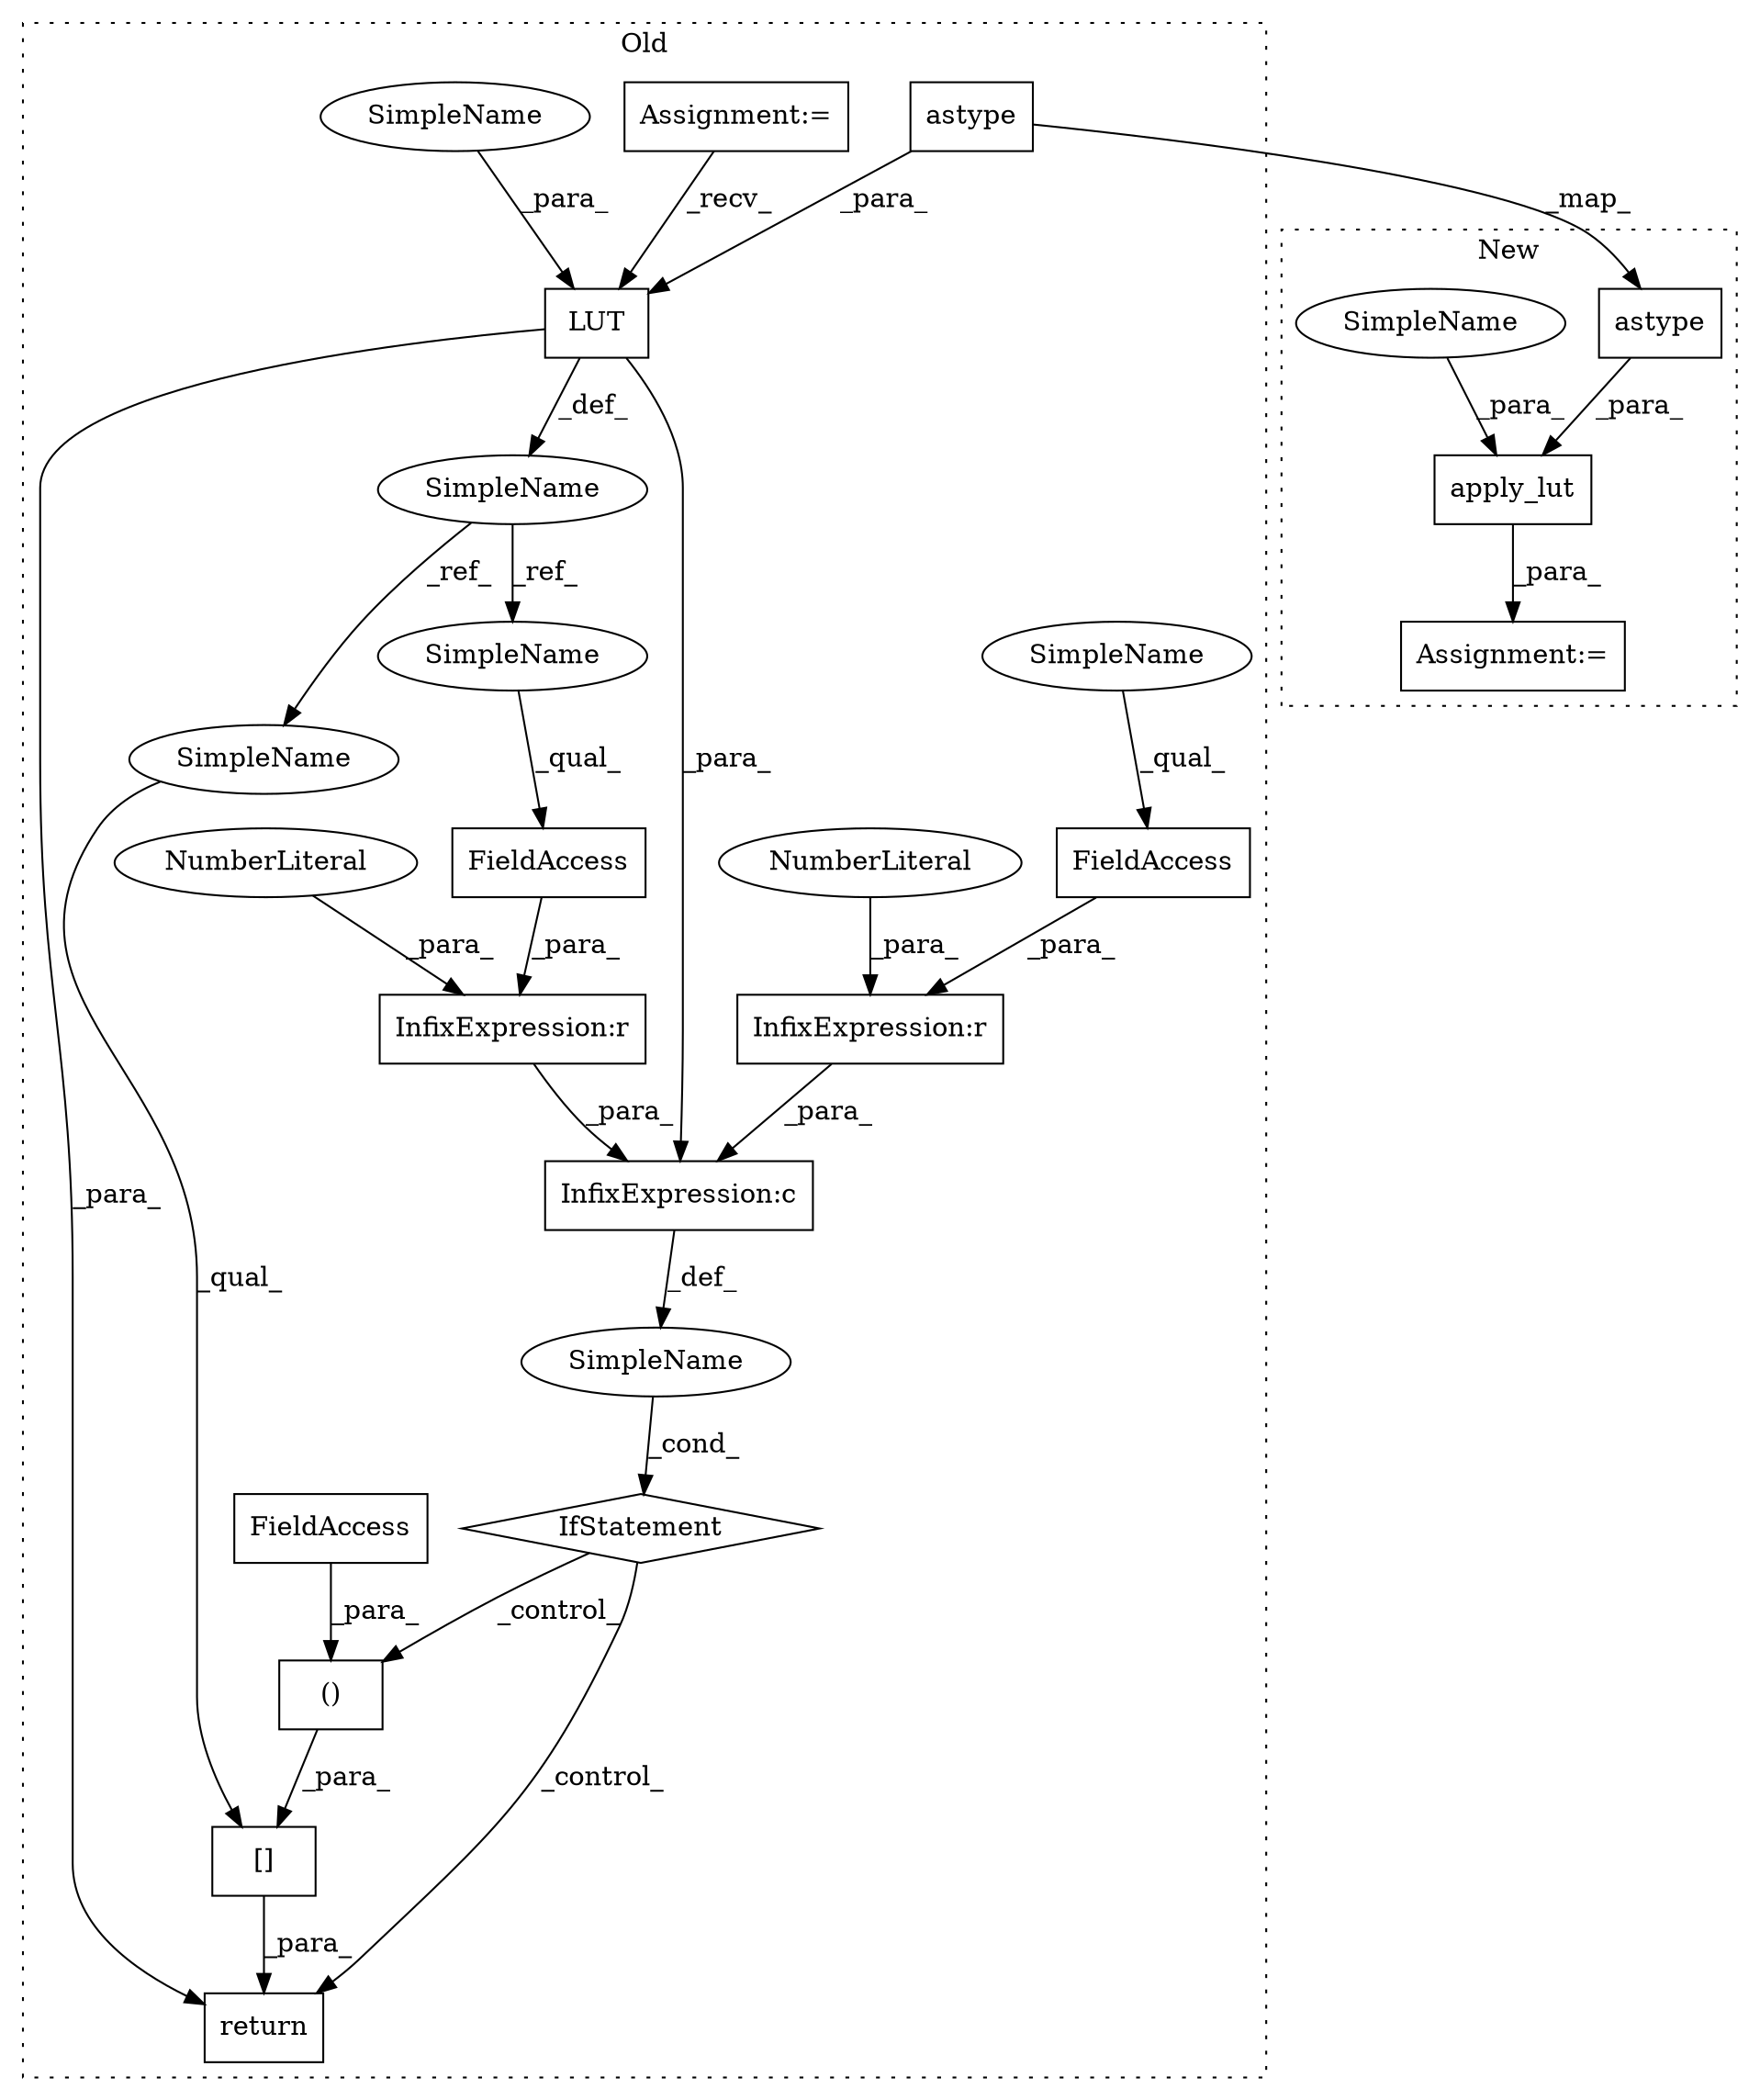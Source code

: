 digraph G {
subgraph cluster0 {
1 [label="IfStatement" a="25" s="5829,5871" l="4,2" shape="diamond"];
3 [label="()" a="106" s="5907" l="36" shape="box"];
4 [label="InfixExpression:r" a="27" s="5865" l="4" shape="box"];
5 [label="InfixExpression:r" a="27" s="5842" l="4" shape="box"];
6 [label="NumberLiteral" a="34" s="5869" l="1" shape="ellipse"];
7 [label="NumberLiteral" a="34" s="5846" l="1" shape="ellipse"];
8 [label="[]" a="2" s="5890,5943" l="17,2" shape="box"];
9 [label="InfixExpression:c" a="27" s="5848" l="4" shape="box"];
10 [label="SimpleName" a="42" s="5745" l="7" shape="ellipse"];
11 [label="FieldAccess" a="22" s="5853" l="12" shape="box"];
12 [label="FieldAccess" a="22" s="5834" l="8" shape="box"];
13 [label="LUT" a="32" s="5757,5820" l="4,1" shape="box"];
14 [label="FieldAccess" a="22" s="5930" l="13" shape="box"];
15 [label="astype" a="32" s="5803,5819" l="7,1" shape="box"];
17 [label="SimpleName" a="42" s="" l="" shape="ellipse"];
19 [label="Assignment:=" a="7" s="5245" l="3" shape="box"];
20 [label="return" a="41" s="5883" l="7" shape="box"];
21 [label="SimpleName" a="42" s="5890" l="7" shape="ellipse"];
22 [label="SimpleName" a="42" s="5853" l="7" shape="ellipse"];
23 [label="SimpleName" a="42" s="5834" l="3" shape="ellipse"];
24 [label="SimpleName" a="42" s="5761" l="3" shape="ellipse"];
label = "Old";
style="dotted";
}
subgraph cluster1 {
2 [label="apply_lut" a="32" s="5566,5585" l="10,1" shape="box"];
16 [label="astype" a="32" s="5526,5542" l="7,1" shape="box"];
18 [label="Assignment:=" a="7" s="5558" l="1" shape="box"];
25 [label="SimpleName" a="42" s="5576" l="3" shape="ellipse"];
label = "New";
style="dotted";
}
1 -> 20 [label="_control_"];
1 -> 3 [label="_control_"];
2 -> 18 [label="_para_"];
3 -> 8 [label="_para_"];
4 -> 9 [label="_para_"];
5 -> 9 [label="_para_"];
6 -> 4 [label="_para_"];
7 -> 5 [label="_para_"];
8 -> 20 [label="_para_"];
9 -> 17 [label="_def_"];
10 -> 21 [label="_ref_"];
10 -> 22 [label="_ref_"];
11 -> 4 [label="_para_"];
12 -> 5 [label="_para_"];
13 -> 9 [label="_para_"];
13 -> 10 [label="_def_"];
13 -> 20 [label="_para_"];
14 -> 3 [label="_para_"];
15 -> 16 [label="_map_"];
15 -> 13 [label="_para_"];
16 -> 2 [label="_para_"];
17 -> 1 [label="_cond_"];
19 -> 13 [label="_recv_"];
21 -> 8 [label="_qual_"];
22 -> 11 [label="_qual_"];
23 -> 12 [label="_qual_"];
24 -> 13 [label="_para_"];
25 -> 2 [label="_para_"];
}